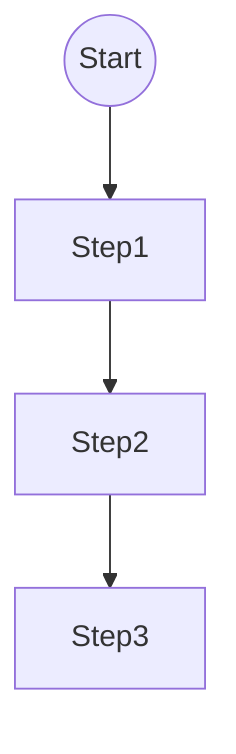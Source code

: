 flowchart TD
node0@{ shape: circle, label: "Start"}
node1["Step1"]
node0 --> node1
node2["Step2"]
node1 --> node2
node3["Step3"]
node2 --> node3
classDef executed fill:#0e0